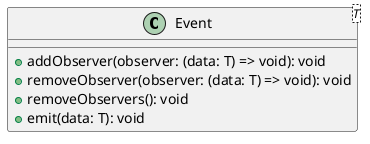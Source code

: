 @startuml
class Event<T> {
    +addObserver(observer: (data: T) => void): void
    +removeObserver(observer: (data: T) => void): void
    +removeObservers(): void
    +emit(data: T): void
}
@enduml